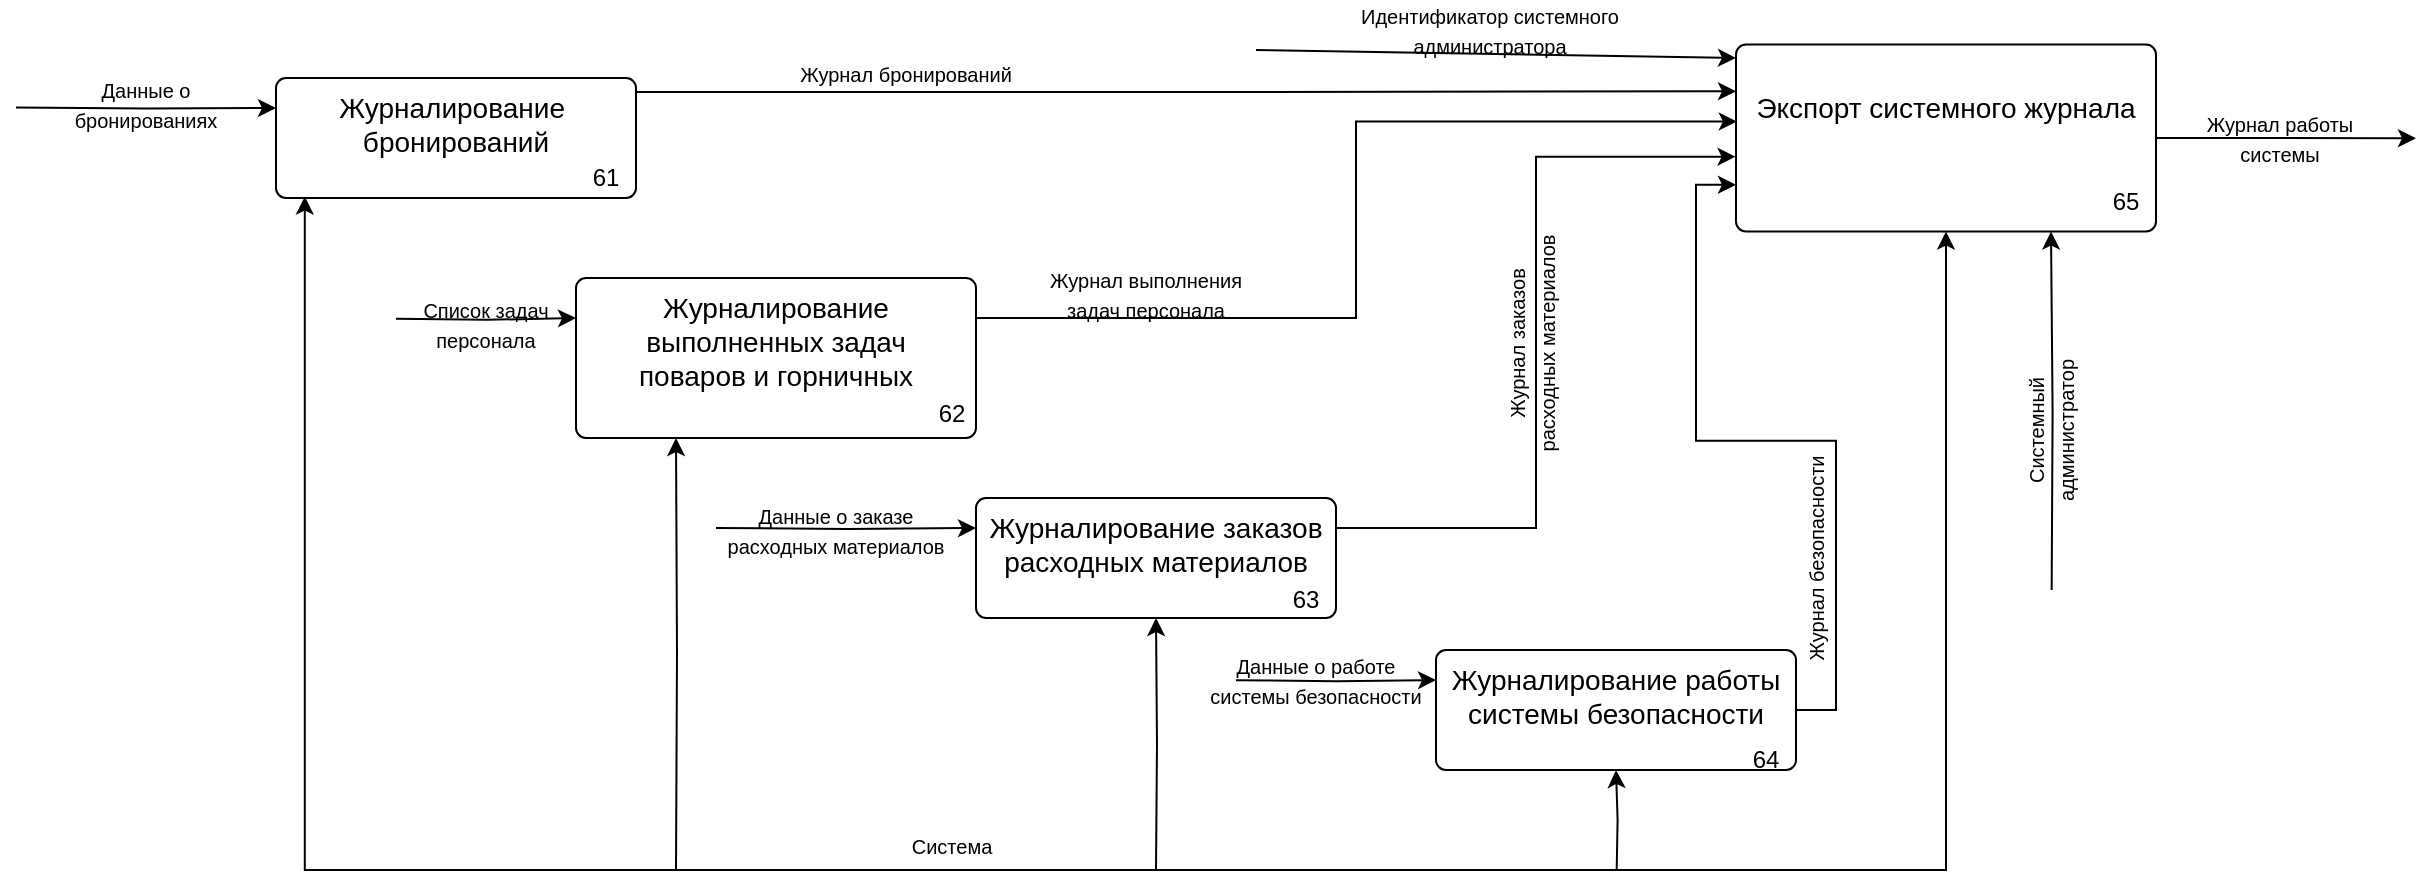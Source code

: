 <mxfile version="22.1.5" type="device" pages="2">
  <diagram name="Страница — 1" id="o3sYmgAIau1fM3dsohi6">
    <mxGraphModel dx="1624" dy="840" grid="1" gridSize="10" guides="1" tooltips="1" connect="1" arrows="1" fold="1" page="1" pageScale="1" pageWidth="3300" pageHeight="2339" math="0" shadow="0">
      <root>
        <mxCell id="0" />
        <mxCell id="1" parent="0" />
        <mxCell id="0foSG4I520p3zmjoovhV-5" style="edgeStyle=orthogonalEdgeStyle;rounded=0;orthogonalLoop=1;jettySize=auto;html=1;exitX=0;exitY=0.25;exitDx=0;exitDy=0;entryX=0;entryY=0.25;entryDx=0;entryDy=0;" parent="1" target="0foSG4I520p3zmjoovhV-1" edge="1">
          <mxGeometry relative="1" as="geometry">
            <mxPoint x="410" y="718.769" as="sourcePoint" />
          </mxGeometry>
        </mxCell>
        <mxCell id="WYAKC0gn2XXZuo2VXs9e-6" style="edgeStyle=orthogonalEdgeStyle;rounded=0;orthogonalLoop=1;jettySize=auto;html=1;exitX=1;exitY=0.25;exitDx=0;exitDy=0;entryX=0;entryY=0.25;entryDx=0;entryDy=0;" parent="1" source="0foSG4I520p3zmjoovhV-1" target="0foSG4I520p3zmjoovhV-4" edge="1">
          <mxGeometry relative="1" as="geometry">
            <Array as="points">
              <mxPoint x="720" y="711" />
              <mxPoint x="995" y="711" />
            </Array>
          </mxGeometry>
        </mxCell>
        <mxCell id="0foSG4I520p3zmjoovhV-1" value="&lt;span style=&quot;font-size: 14px;&quot;&gt;Журналирование&amp;nbsp;&lt;br&gt;бронирований&lt;/span&gt;" style="html=1;align=center;verticalAlign=top;rounded=1;absoluteArcSize=1;arcSize=10;dashed=0;whiteSpace=wrap;" parent="1" vertex="1">
          <mxGeometry x="540" y="704" width="180" height="60" as="geometry" />
        </mxCell>
        <mxCell id="0foSG4I520p3zmjoovhV-24" style="edgeStyle=orthogonalEdgeStyle;rounded=0;orthogonalLoop=1;jettySize=auto;html=1;exitX=0;exitY=0.25;exitDx=0;exitDy=0;entryX=0;entryY=0.25;entryDx=0;entryDy=0;" parent="1" target="0foSG4I520p3zmjoovhV-2" edge="1">
          <mxGeometry relative="1" as="geometry">
            <mxPoint x="600" y="824.435" as="sourcePoint" />
          </mxGeometry>
        </mxCell>
        <mxCell id="WYAKC0gn2XXZuo2VXs9e-3" style="edgeStyle=orthogonalEdgeStyle;rounded=0;orthogonalLoop=1;jettySize=auto;html=1;exitX=0.25;exitY=1;exitDx=0;exitDy=0;entryX=0.25;entryY=1;entryDx=0;entryDy=0;" parent="1" target="0foSG4I520p3zmjoovhV-2" edge="1">
          <mxGeometry relative="1" as="geometry">
            <mxPoint x="740" y="1100.0" as="sourcePoint" />
          </mxGeometry>
        </mxCell>
        <mxCell id="0foSG4I520p3zmjoovhV-2" value="&lt;span style=&quot;font-size: 14px;&quot;&gt;Журналирование выполненных задач поваров&amp;nbsp;и горничных&lt;/span&gt;" style="html=1;align=center;verticalAlign=top;rounded=1;absoluteArcSize=1;arcSize=10;dashed=0;whiteSpace=wrap;" parent="1" vertex="1">
          <mxGeometry x="690" y="804" width="200" height="80" as="geometry" />
        </mxCell>
        <mxCell id="0foSG4I520p3zmjoovhV-28" style="edgeStyle=orthogonalEdgeStyle;rounded=0;orthogonalLoop=1;jettySize=auto;html=1;entryX=0;entryY=0.25;entryDx=0;entryDy=0;" parent="1" target="0foSG4I520p3zmjoovhV-3" edge="1">
          <mxGeometry relative="1" as="geometry">
            <mxPoint x="760" y="929" as="sourcePoint" />
          </mxGeometry>
        </mxCell>
        <mxCell id="WYAKC0gn2XXZuo2VXs9e-4" style="edgeStyle=orthogonalEdgeStyle;rounded=0;orthogonalLoop=1;jettySize=auto;html=1;exitX=0.5;exitY=1;exitDx=0;exitDy=0;entryX=0.5;entryY=1;entryDx=0;entryDy=0;" parent="1" target="0foSG4I520p3zmjoovhV-3" edge="1">
          <mxGeometry relative="1" as="geometry">
            <mxPoint x="980" y="1100.0" as="sourcePoint" />
          </mxGeometry>
        </mxCell>
        <mxCell id="0foSG4I520p3zmjoovhV-3" value="&lt;span style=&quot;font-size: 14px;&quot;&gt;Журналирование заказов расходных материалов&lt;br&gt;&lt;/span&gt;" style="html=1;align=center;verticalAlign=top;rounded=1;absoluteArcSize=1;arcSize=10;dashed=0;whiteSpace=wrap;" parent="1" vertex="1">
          <mxGeometry x="890" y="914" width="180" height="60" as="geometry" />
        </mxCell>
        <mxCell id="WYAKC0gn2XXZuo2VXs9e-21" style="edgeStyle=orthogonalEdgeStyle;rounded=0;orthogonalLoop=1;jettySize=auto;html=1;exitX=0.75;exitY=1;exitDx=0;exitDy=0;entryX=0.75;entryY=1;entryDx=0;entryDy=0;" parent="1" target="0foSG4I520p3zmjoovhV-4" edge="1">
          <mxGeometry relative="1" as="geometry">
            <mxPoint x="1427.833" y="960" as="sourcePoint" />
          </mxGeometry>
        </mxCell>
        <mxCell id="WYAKC0gn2XXZuo2VXs9e-23" style="edgeStyle=orthogonalEdgeStyle;rounded=0;orthogonalLoop=1;jettySize=auto;html=1;exitX=1;exitY=0.5;exitDx=0;exitDy=0;" parent="1" source="0foSG4I520p3zmjoovhV-4" edge="1">
          <mxGeometry relative="1" as="geometry">
            <mxPoint x="1610" y="734.167" as="targetPoint" />
          </mxGeometry>
        </mxCell>
        <mxCell id="0foSG4I520p3zmjoovhV-4" value="&lt;span style=&quot;font-size: 14px;&quot;&gt;&lt;br&gt;Экспорт системного&amp;nbsp;журнала&lt;/span&gt;" style="html=1;align=center;verticalAlign=top;rounded=1;absoluteArcSize=1;arcSize=10;dashed=0;whiteSpace=wrap;" parent="1" vertex="1">
          <mxGeometry x="1270" y="687.25" width="210" height="93.5" as="geometry" />
        </mxCell>
        <mxCell id="0foSG4I520p3zmjoovhV-6" value="&lt;font style=&quot;font-size: 10px;&quot;&gt;Данные о&lt;br&gt;бронированиях&lt;br&gt;&lt;/font&gt;" style="text;html=1;strokeColor=none;fillColor=none;align=center;verticalAlign=middle;whiteSpace=wrap;rounded=0;rotation=0;" parent="1" vertex="1">
          <mxGeometry x="420" y="709" width="110" height="15" as="geometry" />
        </mxCell>
        <mxCell id="0foSG4I520p3zmjoovhV-17" value="&lt;font style=&quot;font-size: 10px;&quot;&gt;Журнал бронирований&lt;br&gt;&lt;/font&gt;" style="text;html=1;strokeColor=none;fillColor=none;align=center;verticalAlign=middle;whiteSpace=wrap;rounded=0;rotation=0;" parent="1" vertex="1">
          <mxGeometry x="800" y="694" width="110" height="15" as="geometry" />
        </mxCell>
        <mxCell id="0foSG4I520p3zmjoovhV-19" value="&lt;font style=&quot;font-size: 10px;&quot;&gt;Журнал выполнения задач персонала&lt;br&gt;&lt;/font&gt;" style="text;html=1;strokeColor=none;fillColor=none;align=center;verticalAlign=middle;whiteSpace=wrap;rounded=0;rotation=0;" parent="1" vertex="1">
          <mxGeometry x="920" y="804" width="110" height="15" as="geometry" />
        </mxCell>
        <mxCell id="0foSG4I520p3zmjoovhV-23" value="&lt;font style=&quot;font-size: 10px;&quot;&gt;Журнал заказов расходных материалов&lt;br&gt;&lt;/font&gt;" style="text;html=1;strokeColor=none;fillColor=none;align=center;verticalAlign=middle;whiteSpace=wrap;rounded=0;rotation=-90;" parent="1" vertex="1">
          <mxGeometry x="1107" y="826.5" width="120" height="20" as="geometry" />
        </mxCell>
        <mxCell id="0foSG4I520p3zmjoovhV-26" value="&lt;font style=&quot;font-size: 10px;&quot;&gt;Список задач&lt;br&gt;персонала&lt;br&gt;&lt;/font&gt;" style="text;html=1;strokeColor=none;fillColor=none;align=center;verticalAlign=middle;whiteSpace=wrap;rounded=0;rotation=0;" parent="1" vertex="1">
          <mxGeometry x="590" y="819" width="110" height="15" as="geometry" />
        </mxCell>
        <mxCell id="0foSG4I520p3zmjoovhV-29" value="&lt;font style=&quot;font-size: 10px;&quot;&gt;Данные о заказе расходных материалов&lt;br&gt;&lt;/font&gt;" style="text;html=1;strokeColor=none;fillColor=none;align=center;verticalAlign=middle;whiteSpace=wrap;rounded=0;rotation=0;" parent="1" vertex="1">
          <mxGeometry x="760" y="922" width="120" height="15" as="geometry" />
        </mxCell>
        <mxCell id="0foSG4I520p3zmjoovhV-41" value="61" style="text;html=1;strokeColor=none;fillColor=none;align=center;verticalAlign=middle;whiteSpace=wrap;rounded=0;" parent="1" vertex="1">
          <mxGeometry x="700" y="739" width="10" height="30" as="geometry" />
        </mxCell>
        <mxCell id="0foSG4I520p3zmjoovhV-42" value="63" style="text;html=1;strokeColor=none;fillColor=none;align=center;verticalAlign=middle;whiteSpace=wrap;rounded=0;" parent="1" vertex="1">
          <mxGeometry x="1050" y="950" width="10" height="30" as="geometry" />
        </mxCell>
        <mxCell id="0foSG4I520p3zmjoovhV-43" value="62" style="text;html=1;strokeColor=none;fillColor=none;align=center;verticalAlign=middle;whiteSpace=wrap;rounded=0;" parent="1" vertex="1">
          <mxGeometry x="873.3" y="856.5" width="10" height="30" as="geometry" />
        </mxCell>
        <mxCell id="WYAKC0gn2XXZuo2VXs9e-5" style="edgeStyle=orthogonalEdgeStyle;rounded=0;orthogonalLoop=1;jettySize=auto;html=1;exitX=0.5;exitY=1;exitDx=0;exitDy=0;entryX=0.5;entryY=1;entryDx=0;entryDy=0;" parent="1" target="WYAKC0gn2XXZuo2VXs9e-1" edge="1">
          <mxGeometry relative="1" as="geometry">
            <mxPoint x="1210.345" y="1100.0" as="sourcePoint" />
          </mxGeometry>
        </mxCell>
        <mxCell id="WYAKC0gn2XXZuo2VXs9e-12" style="edgeStyle=orthogonalEdgeStyle;rounded=0;orthogonalLoop=1;jettySize=auto;html=1;exitX=1;exitY=0.5;exitDx=0;exitDy=0;entryX=0;entryY=0.75;entryDx=0;entryDy=0;" parent="1" source="WYAKC0gn2XXZuo2VXs9e-1" target="0foSG4I520p3zmjoovhV-4" edge="1">
          <mxGeometry relative="1" as="geometry" />
        </mxCell>
        <mxCell id="WYAKC0gn2XXZuo2VXs9e-13" style="edgeStyle=orthogonalEdgeStyle;rounded=0;orthogonalLoop=1;jettySize=auto;html=1;exitX=0;exitY=0.25;exitDx=0;exitDy=0;entryX=0;entryY=0.25;entryDx=0;entryDy=0;" parent="1" target="WYAKC0gn2XXZuo2VXs9e-1" edge="1">
          <mxGeometry relative="1" as="geometry">
            <mxPoint x="1020" y="1005.138" as="sourcePoint" />
          </mxGeometry>
        </mxCell>
        <mxCell id="WYAKC0gn2XXZuo2VXs9e-1" value="&lt;span style=&quot;font-size: 14px;&quot;&gt;Журналирование работы системы безопасности&lt;br&gt;&lt;/span&gt;" style="html=1;align=center;verticalAlign=top;rounded=1;absoluteArcSize=1;arcSize=10;dashed=0;whiteSpace=wrap;" parent="1" vertex="1">
          <mxGeometry x="1120" y="990" width="180" height="60" as="geometry" />
        </mxCell>
        <mxCell id="WYAKC0gn2XXZuo2VXs9e-2" style="edgeStyle=orthogonalEdgeStyle;rounded=0;orthogonalLoop=1;jettySize=auto;html=1;exitX=0.5;exitY=1;exitDx=0;exitDy=0;entryX=0.08;entryY=0.988;entryDx=0;entryDy=0;entryPerimeter=0;startArrow=classic;startFill=1;" parent="1" source="0foSG4I520p3zmjoovhV-4" target="0foSG4I520p3zmjoovhV-1" edge="1">
          <mxGeometry relative="1" as="geometry">
            <Array as="points">
              <mxPoint x="1375" y="1100" />
              <mxPoint x="554" y="1100" />
            </Array>
          </mxGeometry>
        </mxCell>
        <mxCell id="WYAKC0gn2XXZuo2VXs9e-8" style="edgeStyle=orthogonalEdgeStyle;rounded=0;orthogonalLoop=1;jettySize=auto;html=1;exitX=1;exitY=0.25;exitDx=0;exitDy=0;entryX=0.002;entryY=0.412;entryDx=0;entryDy=0;entryPerimeter=0;" parent="1" source="0foSG4I520p3zmjoovhV-2" target="0foSG4I520p3zmjoovhV-4" edge="1">
          <mxGeometry relative="1" as="geometry" />
        </mxCell>
        <mxCell id="WYAKC0gn2XXZuo2VXs9e-10" style="edgeStyle=orthogonalEdgeStyle;rounded=0;orthogonalLoop=1;jettySize=auto;html=1;exitX=1;exitY=0.25;exitDx=0;exitDy=0;entryX=-0.001;entryY=0.6;entryDx=0;entryDy=0;entryPerimeter=0;" parent="1" source="0foSG4I520p3zmjoovhV-3" target="0foSG4I520p3zmjoovhV-4" edge="1">
          <mxGeometry relative="1" as="geometry" />
        </mxCell>
        <mxCell id="WYAKC0gn2XXZuo2VXs9e-14" value="&lt;font style=&quot;font-size: 10px;&quot;&gt;Данные о работе&lt;br&gt;системы безопасности&lt;br&gt;&lt;/font&gt;" style="text;html=1;strokeColor=none;fillColor=none;align=center;verticalAlign=middle;whiteSpace=wrap;rounded=0;rotation=0;" parent="1" vertex="1">
          <mxGeometry x="1000" y="997" width="120" height="15" as="geometry" />
        </mxCell>
        <mxCell id="WYAKC0gn2XXZuo2VXs9e-15" value="&lt;font style=&quot;font-size: 10px;&quot;&gt;Журнал безопасности&lt;br&gt;&lt;/font&gt;" style="text;html=1;strokeColor=none;fillColor=none;align=center;verticalAlign=middle;whiteSpace=wrap;rounded=0;rotation=-90;" parent="1" vertex="1">
          <mxGeometry x="1250" y="934" width="120" height="20" as="geometry" />
        </mxCell>
        <mxCell id="WYAKC0gn2XXZuo2VXs9e-16" value="65" style="text;html=1;strokeColor=none;fillColor=none;align=center;verticalAlign=middle;whiteSpace=wrap;rounded=0;" parent="1" vertex="1">
          <mxGeometry x="1460" y="750.75" width="10" height="30" as="geometry" />
        </mxCell>
        <mxCell id="0foSG4I520p3zmjoovhV-44" value="64" style="text;html=1;strokeColor=none;fillColor=none;align=center;verticalAlign=middle;whiteSpace=wrap;rounded=0;" parent="1" vertex="1">
          <mxGeometry x="1280" y="1030" width="10" height="30" as="geometry" />
        </mxCell>
        <mxCell id="WYAKC0gn2XXZuo2VXs9e-18" value="&lt;font style=&quot;font-size: 10px;&quot;&gt;Система&lt;br&gt;&lt;/font&gt;" style="text;html=1;strokeColor=none;fillColor=none;align=center;verticalAlign=middle;whiteSpace=wrap;rounded=0;rotation=0;" parent="1" vertex="1">
          <mxGeometry x="823.3" y="1080" width="110" height="15" as="geometry" />
        </mxCell>
        <mxCell id="WYAKC0gn2XXZuo2VXs9e-19" value="" style="endArrow=classic;html=1;rounded=0;" parent="1" edge="1">
          <mxGeometry width="50" height="50" relative="1" as="geometry">
            <mxPoint x="1030" y="690" as="sourcePoint" />
            <mxPoint x="1270" y="693.999" as="targetPoint" />
            <Array as="points" />
          </mxGeometry>
        </mxCell>
        <mxCell id="WYAKC0gn2XXZuo2VXs9e-20" value="&lt;font style=&quot;font-size: 10px;&quot;&gt;Идентификатор системного администратора&lt;br&gt;&lt;/font&gt;" style="text;html=1;strokeColor=none;fillColor=none;align=center;verticalAlign=middle;whiteSpace=wrap;rounded=0;rotation=0;" parent="1" vertex="1">
          <mxGeometry x="1067" y="672.25" width="160" height="15" as="geometry" />
        </mxCell>
        <mxCell id="WYAKC0gn2XXZuo2VXs9e-22" value="&lt;font style=&quot;font-size: 10px;&quot;&gt;Системный&lt;br&gt;администратор&lt;br&gt;&lt;/font&gt;" style="text;html=1;strokeColor=none;fillColor=none;align=center;verticalAlign=middle;whiteSpace=wrap;rounded=0;rotation=-90;" parent="1" vertex="1">
          <mxGeometry x="1367" y="870" width="120" height="20" as="geometry" />
        </mxCell>
        <mxCell id="WYAKC0gn2XXZuo2VXs9e-24" value="&lt;font style=&quot;font-size: 10px;&quot;&gt;Журнал работы системы&lt;br&gt;&lt;/font&gt;" style="text;html=1;strokeColor=none;fillColor=none;align=center;verticalAlign=middle;whiteSpace=wrap;rounded=0;rotation=0;" parent="1" vertex="1">
          <mxGeometry x="1487" y="726.5" width="110" height="15" as="geometry" />
        </mxCell>
      </root>
    </mxGraphModel>
  </diagram>
  <diagram id="30CSTh-y9SVbLgZfz-_A" name="Страница — 2">
    <mxGraphModel dx="5413" dy="2800" grid="1" gridSize="10" guides="1" tooltips="1" connect="1" arrows="1" fold="1" page="1" pageScale="1" pageWidth="3300" pageHeight="2339" math="0" shadow="0">
      <root>
        <mxCell id="0" />
        <mxCell id="1" parent="0" />
      </root>
    </mxGraphModel>
  </diagram>
</mxfile>
